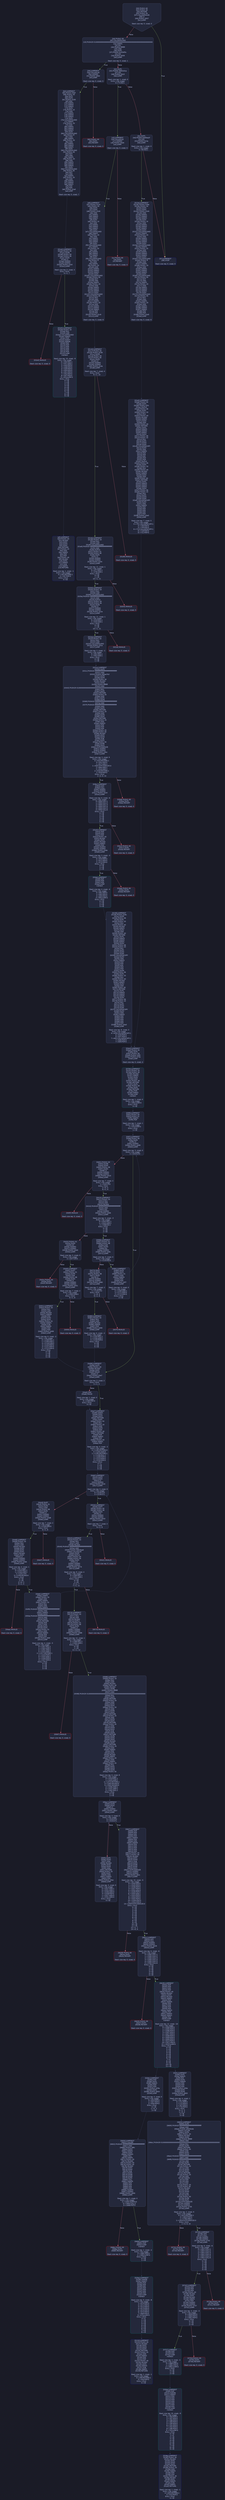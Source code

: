 digraph G {
    node [shape=box, style="filled, rounded", color="#565f89", fontcolor="#c0caf5", fontname="Helvetica", fillcolor="#24283b"];
    edge [color="#414868", fontcolor="#c0caf5", fontname="Helvetica"];
    bgcolor="#1a1b26";
    0 [ label = "[00] PUSH1 60
[02] PUSH1 40
[04] MSTORE
[05] PUSH1 04
[07] CALLDATASIZE
[08] LT
[09] PUSH2 0057
[0c] JUMPI

Stack size req: 0, sizeΔ: 0
" shape = invhouse]
    1 [ label = "[0d] PUSH1 00
[0f] CALLDATALOAD
[10] PUSH29 0100000000000000000000000000000000000000000000000000000000
[2e] SWAP1
[2f] DIV
[30] PUSH4 ffffffff
[35] AND
[36] DUP1
[37] PUSH4 4102bf5c
[3c] EQ
[3d] PUSH2 0059
[40] JUMPI

Stack size req: 0, sizeΔ: 1
"]
    2 [ label = "[41] DUP1
[42] PUSH4 4981b3ca
[47] EQ
[48] PUSH2 00c5
[4b] JUMPI

Stack size req: 1, sizeΔ: 0
Entry->Op usage:
	0->71:EQ:1
"]
    3 [ label = "[4c] DUP1
[4d] PUSH4 bdd5be2f
[52] EQ
[53] PUSH2 013a
[56] JUMPI

Stack size req: 1, sizeΔ: 0
Entry->Op usage:
	0->82:EQ:1
"]
    4 [ label = "[57] JUMPDEST
[58] STOP

Stack size req: 0, sizeΔ: 0
" color = "darkblue"]
    5 [ label = "[59] JUMPDEST
[5a] CALLVALUE
[5b] ISZERO
[5c] PUSH2 0064
[5f] JUMPI

Stack size req: 0, sizeΔ: 0
"]
    6 [ label = "[60] PUSH1 00
[62] DUP1
[63] REVERT

Stack size req: 0, sizeΔ: 0
" color = "red"]
    7 [ label = "[64] JUMPDEST
[65] PUSH2 00af
[68] PUSH1 04
[6a] DUP1
[6b] DUP1
[6c] PUSH2 0100
[6f] ADD
[70] SWAP1
[71] SWAP2
[72] SWAP1
[73] DUP1
[74] PUSH1 c0
[76] ADD
[77] SWAP1
[78] SWAP2
[79] SWAP1
[7a] DUP1
[7b] CALLDATALOAD
[7c] SWAP1
[7d] PUSH1 20
[7f] ADD
[80] SWAP1
[81] SWAP2
[82] SWAP1
[83] DUP1
[84] CALLDATALOAD
[85] PUSH1 ff
[87] AND
[88] SWAP1
[89] PUSH1 20
[8b] ADD
[8c] SWAP1
[8d] SWAP2
[8e] SWAP1
[8f] DUP1
[90] CALLDATALOAD
[91] PUSH1 00
[93] NOT
[94] AND
[95] SWAP1
[96] PUSH1 20
[98] ADD
[99] SWAP1
[9a] SWAP2
[9b] SWAP1
[9c] DUP1
[9d] CALLDATALOAD
[9e] PUSH1 00
[a0] NOT
[a1] AND
[a2] SWAP1
[a3] PUSH1 20
[a5] ADD
[a6] SWAP1
[a7] SWAP2
[a8] SWAP1
[a9] POP
[aa] POP
[ab] PUSH2 01a4
[ae] JUMP

Stack size req: 0, sizeΔ: 7
"]
    8 [ label = "[af] JUMPDEST
[b0] PUSH1 40
[b2] MLOAD
[b3] DUP1
[b4] DUP3
[b5] DUP2
[b6] MSTORE
[b7] PUSH1 20
[b9] ADD
[ba] SWAP2
[bb] POP
[bc] POP
[bd] PUSH1 40
[bf] MLOAD
[c0] DUP1
[c1] SWAP2
[c2] SUB
[c3] SWAP1
[c4] RETURN

Stack size req: 1, sizeΔ: -1
Entry->Op usage:
	0->182:MSTORE:1
	0->187:POP:0
Entry->Exit:
	0->😵
" color = "darkblue"]
    9 [ label = "[c5] JUMPDEST
[c6] CALLVALUE
[c7] ISZERO
[c8] PUSH2 00d0
[cb] JUMPI

Stack size req: 0, sizeΔ: 0
"]
    10 [ label = "[cc] PUSH1 00
[ce] DUP1
[cf] REVERT

Stack size req: 0, sizeΔ: 0
" color = "red"]
    11 [ label = "[d0] JUMPDEST
[d1] PUSH2 0124
[d4] PUSH1 04
[d6] DUP1
[d7] DUP1
[d8] PUSH2 0100
[db] ADD
[dc] SWAP1
[dd] SWAP2
[de] SWAP1
[df] DUP1
[e0] PUSH1 c0
[e2] ADD
[e3] SWAP1
[e4] SWAP2
[e5] SWAP1
[e6] DUP1
[e7] CALLDATALOAD
[e8] SWAP1
[e9] PUSH1 20
[eb] ADD
[ec] SWAP1
[ed] SWAP2
[ee] SWAP1
[ef] DUP1
[f0] CALLDATALOAD
[f1] SWAP1
[f2] PUSH1 20
[f4] ADD
[f5] SWAP1
[f6] SWAP2
[f7] SWAP1
[f8] DUP1
[f9] CALLDATALOAD
[fa] PUSH1 ff
[fc] AND
[fd] SWAP1
[fe] PUSH1 20
[0100] ADD
[0101] SWAP1
[0102] SWAP2
[0103] SWAP1
[0104] DUP1
[0105] CALLDATALOAD
[0106] PUSH1 00
[0108] NOT
[0109] AND
[010a] SWAP1
[010b] PUSH1 20
[010d] ADD
[010e] SWAP1
[010f] SWAP2
[0110] SWAP1
[0111] DUP1
[0112] CALLDATALOAD
[0113] PUSH1 00
[0115] NOT
[0116] AND
[0117] SWAP1
[0118] PUSH1 20
[011a] ADD
[011b] SWAP1
[011c] SWAP2
[011d] SWAP1
[011e] POP
[011f] POP
[0120] PUSH2 01c6
[0123] JUMP

Stack size req: 0, sizeΔ: 8
"]
    12 [ label = "[0124] JUMPDEST
[0125] PUSH1 40
[0127] MLOAD
[0128] DUP1
[0129] DUP3
[012a] DUP2
[012b] MSTORE
[012c] PUSH1 20
[012e] ADD
[012f] SWAP2
[0130] POP
[0131] POP
[0132] PUSH1 40
[0134] MLOAD
[0135] DUP1
[0136] SWAP2
[0137] SUB
[0138] SWAP1
[0139] RETURN

Stack size req: 1, sizeΔ: -1
Entry->Op usage:
	0->299:MSTORE:1
	0->304:POP:0
Entry->Exit:
	0->😵
" color = "darkblue"]
    13 [ label = "[013a] JUMPDEST
[013b] PUSH2 018e
[013e] PUSH1 04
[0140] DUP1
[0141] DUP1
[0142] PUSH2 0100
[0145] ADD
[0146] SWAP1
[0147] SWAP2
[0148] SWAP1
[0149] DUP1
[014a] PUSH1 c0
[014c] ADD
[014d] SWAP1
[014e] SWAP2
[014f] SWAP1
[0150] DUP1
[0151] CALLDATALOAD
[0152] SWAP1
[0153] PUSH1 20
[0155] ADD
[0156] SWAP1
[0157] SWAP2
[0158] SWAP1
[0159] DUP1
[015a] CALLDATALOAD
[015b] SWAP1
[015c] PUSH1 20
[015e] ADD
[015f] SWAP1
[0160] SWAP2
[0161] SWAP1
[0162] DUP1
[0163] CALLDATALOAD
[0164] PUSH1 ff
[0166] AND
[0167] SWAP1
[0168] PUSH1 20
[016a] ADD
[016b] SWAP1
[016c] SWAP2
[016d] SWAP1
[016e] DUP1
[016f] CALLDATALOAD
[0170] PUSH1 00
[0172] NOT
[0173] AND
[0174] SWAP1
[0175] PUSH1 20
[0177] ADD
[0178] SWAP1
[0179] SWAP2
[017a] SWAP1
[017b] DUP1
[017c] CALLDATALOAD
[017d] PUSH1 00
[017f] NOT
[0180] AND
[0181] SWAP1
[0182] PUSH1 20
[0184] ADD
[0185] SWAP1
[0186] SWAP2
[0187] SWAP1
[0188] POP
[0189] POP
[018a] PUSH2 02a5
[018d] JUMP

Stack size req: 0, sizeΔ: 8
"]
    14 [ label = "[018e] JUMPDEST
[018f] PUSH1 40
[0191] MLOAD
[0192] DUP1
[0193] DUP3
[0194] DUP2
[0195] MSTORE
[0196] PUSH1 20
[0198] ADD
[0199] SWAP2
[019a] POP
[019b] POP
[019c] PUSH1 40
[019e] MLOAD
[019f] DUP1
[01a0] SWAP2
[01a1] SUB
[01a2] SWAP1
[01a3] RETURN

Stack size req: 1, sizeΔ: -1
Entry->Op usage:
	0->405:MSTORE:1
	0->410:POP:0
Entry->Exit:
	0->😵
" color = "darkblue"]
    15 [ label = "[01a4] JUMPDEST
[01a5] PUSH1 00
[01a7] DUP6
[01a8] PUSH1 00
[01aa] PUSH1 06
[01ac] DUP2
[01ad] LT
[01ae] ISZERO
[01af] ISZERO
[01b0] PUSH2 01b5
[01b3] JUMPI

Stack size req: 5, sizeΔ: 3
Entry->Exit:
	4->1, 7
"]
    16 [ label = "[01b4] INVALID

Stack size req: 0, sizeΔ: 0
" color = "red"]
    17 [ label = "[01b5] JUMPDEST
[01b6] PUSH1 20
[01b8] MUL
[01b9] ADD
[01ba] CALLDATALOAD
[01bb] SWAP1
[01bc] POP
[01bd] SWAP7
[01be] SWAP6
[01bf] POP
[01c0] POP
[01c1] POP
[01c2] POP
[01c3] POP
[01c4] POP
[01c5] JUMP
Indirect!

Stack size req: 10, sizeΔ: -9
Entry->Op usage:
	0->440:MUL:1
	1->441:ADD:1
	2->444:POP:0
	3->448:POP:0
	4->449:POP:0
	5->450:POP:0
	6->451:POP:0
	7->452:POP:0
	8->447:POP:0
	9->453:JUMP:0
Entry->Exit:
	0->😵
	1->😵
	2->😵
	3->😵
	4->😵
	5->😵
	6->😵
	7->😵
	8->😵
	9->😵
" color = "teal"]
    18 [ label = "[01c6] JUMPDEST
[01c7] PUSH1 00
[01c9] PUSH2 0238
[01cc] DUP9
[01cd] PUSH1 00
[01cf] PUSH1 08
[01d1] DUP2
[01d2] LT
[01d3] ISZERO
[01d4] ISZERO
[01d5] PUSH2 01da
[01d8] JUMPI

Stack size req: 7, sizeΔ: 4
Entry->Exit:
	6->1, 10
"]
    19 [ label = "[01d9] INVALID

Stack size req: 0, sizeΔ: 0
" color = "red"]
    20 [ label = "[01da] JUMPDEST
[01db] PUSH1 20
[01dd] MUL
[01de] ADD
[01df] CALLDATALOAD
[01e0] PUSH20 ffffffffffffffffffffffffffffffffffffffff
[01f5] AND
[01f6] DUP10
[01f7] PUSH1 01
[01f9] PUSH1 08
[01fb] DUP2
[01fc] LT
[01fd] ISZERO
[01fe] ISZERO
[01ff] PUSH2 0204
[0202] JUMPI

Stack size req: 11, sizeΔ: 1
Entry->Op usage:
	0->477:MUL:1
	1->478:ADD:1
Entry->Exit:
	0->😵
	1->😵
	10->1, 11
"]
    21 [ label = "[0203] INVALID

Stack size req: 0, sizeΔ: 0
" color = "red"]
    22 [ label = "[0204] JUMPDEST
[0205] PUSH1 20
[0207] MUL
[0208] ADD
[0209] CALLDATALOAD
[020a] PUSH20 ffffffffffffffffffffffffffffffffffffffff
[021f] AND
[0220] DUP10
[0221] PUSH1 00
[0223] PUSH1 06
[0225] DUP2
[0226] LT
[0227] ISZERO
[0228] ISZERO
[0229] PUSH2 022e
[022c] JUMPI

Stack size req: 11, sizeΔ: 1
Entry->Op usage:
	0->519:MUL:1
	1->520:ADD:1
Entry->Exit:
	0->😵
	1->😵
	10->1, 11
"]
    23 [ label = "[022d] INVALID

Stack size req: 0, sizeΔ: 0
" color = "red"]
    24 [ label = "[022e] JUMPDEST
[022f] PUSH1 20
[0231] MUL
[0232] ADD
[0233] CALLDATALOAD
[0234] PUSH2 031a
[0237] JUMP

Stack size req: 2, sizeΔ: -1
Entry->Op usage:
	0->561:MUL:1
	1->562:ADD:1
Entry->Exit:
	0->😵
	1->😵
"]
    25 [ label = "[0238] JUMPDEST
[0239] PUSH2 028c
[023c] DUP9
[023d] PUSH1 08
[023f] DUP1
[0240] PUSH1 20
[0242] MUL
[0243] PUSH1 40
[0245] MLOAD
[0246] SWAP1
[0247] DUP2
[0248] ADD
[0249] PUSH1 40
[024b] MSTORE
[024c] DUP1
[024d] SWAP3
[024e] SWAP2
[024f] SWAP1
[0250] DUP3
[0251] PUSH1 08
[0253] PUSH1 20
[0255] MUL
[0256] DUP1
[0257] DUP3
[0258] DUP5
[0259] CALLDATACOPY
[025a] DUP3
[025b] ADD
[025c] SWAP2
[025d] POP
[025e] POP
[025f] POP
[0260] POP
[0261] POP
[0262] DUP9
[0263] PUSH1 06
[0265] DUP1
[0266] PUSH1 20
[0268] MUL
[0269] PUSH1 40
[026b] MLOAD
[026c] SWAP1
[026d] DUP2
[026e] ADD
[026f] PUSH1 40
[0271] MSTORE
[0272] DUP1
[0273] SWAP3
[0274] SWAP2
[0275] SWAP1
[0276] DUP3
[0277] PUSH1 06
[0279] PUSH1 20
[027b] MUL
[027c] DUP1
[027d] DUP3
[027e] DUP5
[027f] CALLDATACOPY
[0280] DUP3
[0281] ADD
[0282] SWAP2
[0283] POP
[0284] POP
[0285] POP
[0286] POP
[0287] POP
[0288] PUSH2 03e3
[028b] JUMP

Stack size req: 8, sizeΔ: 3
Entry->Op usage:
	6->639:CALLDATACOPY:1
	6->644:POP:0
	6->647:POP:0
	7->601:CALLDATACOPY:1
	7->606:POP:0
	7->609:POP:0
"]
    26 [ label = "[028c] JUMPDEST
[028d] POP
[028e] DUP1
[028f] SWAP2
[0290] POP
[0291] POP
[0292] PUSH2 029a
[0295] DUP2
[0296] PUSH2 0650
[0299] JUMP

Stack size req: 3, sizeΔ: 0
Entry->Op usage:
	0->653:POP:0
	1->657:POP:0
	2->656:POP:0
Entry->Exit:
	0->😵
	1->0, 2
	2->😵
"]
    27 [ label = "[029a] JUMPDEST
[029b] SWAP8
[029c] SWAP7
[029d] POP
[029e] POP
[029f] POP
[02a0] POP
[02a1] POP
[02a2] POP
[02a3] POP
[02a4] JUMP
Indirect!

Stack size req: 9, sizeΔ: -8
Entry->Op usage:
	1->670:POP:0
	2->671:POP:0
	3->672:POP:0
	4->673:POP:0
	5->674:POP:0
	6->675:POP:0
	7->669:POP:0
	8->676:JUMP:0
Entry->Exit:
	0->0
	1->😵
	2->😵
	3->😵
	4->😵
	5->😵
	6->😵
	7->😵
	8->😵
" color = "teal"]
    28 [ label = "[02a5] JUMPDEST
[02a6] PUSH1 00
[02a8] DUP1
[02a9] PUSH2 02fc
[02ac] DUP10
[02ad] PUSH1 08
[02af] DUP1
[02b0] PUSH1 20
[02b2] MUL
[02b3] PUSH1 40
[02b5] MLOAD
[02b6] SWAP1
[02b7] DUP2
[02b8] ADD
[02b9] PUSH1 40
[02bb] MSTORE
[02bc] DUP1
[02bd] SWAP3
[02be] SWAP2
[02bf] SWAP1
[02c0] DUP3
[02c1] PUSH1 08
[02c3] PUSH1 20
[02c5] MUL
[02c6] DUP1
[02c7] DUP3
[02c8] DUP5
[02c9] CALLDATACOPY
[02ca] DUP3
[02cb] ADD
[02cc] SWAP2
[02cd] POP
[02ce] POP
[02cf] POP
[02d0] POP
[02d1] POP
[02d2] DUP10
[02d3] PUSH1 06
[02d5] DUP1
[02d6] PUSH1 20
[02d8] MUL
[02d9] PUSH1 40
[02db] MLOAD
[02dc] SWAP1
[02dd] DUP2
[02de] ADD
[02df] PUSH1 40
[02e1] MSTORE
[02e2] DUP1
[02e3] SWAP3
[02e4] SWAP2
[02e5] SWAP1
[02e6] DUP3
[02e7] PUSH1 06
[02e9] PUSH1 20
[02eb] MUL
[02ec] DUP1
[02ed] DUP3
[02ee] DUP5
[02ef] CALLDATACOPY
[02f0] DUP3
[02f1] ADD
[02f2] SWAP2
[02f3] POP
[02f4] POP
[02f5] POP
[02f6] POP
[02f7] POP
[02f8] PUSH2 03e3
[02fb] JUMP

Stack size req: 7, sizeΔ: 5
Entry->Op usage:
	5->751:CALLDATACOPY:1
	5->756:POP:0
	5->759:POP:0
	6->713:CALLDATACOPY:1
	6->718:POP:0
	6->721:POP:0
"]
    29 [ label = "[02fc] JUMPDEST
[02fd] DUP1
[02fe] SWAP3
[02ff] POP
[0300] DUP2
[0301] SWAP4
[0302] POP
[0303] POP
[0304] POP
[0305] PUSH2 030e
[0308] DUP2
[0309] DUP4
[030a] PUSH2 0693
[030d] JUMP

Stack size req: 4, sizeΔ: 1
Entry->Op usage:
	0->771:POP:0
	1->772:POP:0
	2->767:POP:0
	3->770:POP:0
Entry->Exit:
	0->1, 3
	1->0, 4
	2->😵
	3->😵
"]
    30 [ label = "[030e] JUMPDEST
[030f] POP
[0310] SWAP8
[0311] SWAP7
[0312] POP
[0313] POP
[0314] POP
[0315] POP
[0316] POP
[0317] POP
[0318] POP
[0319] JUMP
Indirect!

Stack size req: 10, sizeΔ: -9
Entry->Op usage:
	0->783:POP:0
	2->787:POP:0
	3->788:POP:0
	4->789:POP:0
	5->790:POP:0
	6->791:POP:0
	7->792:POP:0
	8->786:POP:0
	9->793:JUMP:0
Entry->Exit:
	0->😵
	1->0
	2->😵
	3->😵
	4->😵
	5->😵
	6->😵
	7->😵
	8->😵
	9->😵
" color = "teal"]
    31 [ label = "[031a] JUMPDEST
[031b] DUP2
[031c] PUSH20 ffffffffffffffffffffffffffffffffffffffff
[0331] AND
[0332] PUSH4 095ea7b3
[0337] DUP5
[0338] DUP4
[0339] PUSH1 40
[033b] MLOAD
[033c] DUP4
[033d] PUSH4 ffffffff
[0342] AND
[0343] PUSH29 0100000000000000000000000000000000000000000000000000000000
[0361] MUL
[0362] DUP2
[0363] MSTORE
[0364] PUSH1 04
[0366] ADD
[0367] DUP1
[0368] DUP4
[0369] PUSH20 ffffffffffffffffffffffffffffffffffffffff
[037e] AND
[037f] PUSH20 ffffffffffffffffffffffffffffffffffffffff
[0394] AND
[0395] DUP2
[0396] MSTORE
[0397] PUSH1 20
[0399] ADD
[039a] DUP3
[039b] DUP2
[039c] MSTORE
[039d] PUSH1 20
[039f] ADD
[03a0] SWAP3
[03a1] POP
[03a2] POP
[03a3] POP
[03a4] PUSH1 20
[03a6] PUSH1 40
[03a8] MLOAD
[03a9] DUP1
[03aa] DUP4
[03ab] SUB
[03ac] DUP2
[03ad] PUSH1 00
[03af] DUP8
[03b0] DUP1
[03b1] EXTCODESIZE
[03b2] ISZERO
[03b3] ISZERO
[03b4] PUSH2 03bc
[03b7] JUMPI

Stack size req: 3, sizeΔ: 9
Entry->Op usage:
	0->924:MSTORE:1
	0->931:POP:0
	1->817:AND:1
	1->945:EXTCODESIZE:0
	2->894:AND:1
	2->916:AND:1
	2->918:MSTORE:1
	2->929:POP:0
Entry->Exit:
	1->0, 8, 10
"]
    32 [ label = "[03b8] PUSH1 00
[03ba] DUP1
[03bb] REVERT

Stack size req: 0, sizeΔ: 0
" color = "red"]
    33 [ label = "[03bc] JUMPDEST
[03bd] GAS
[03be] CALL
[03bf] ISZERO
[03c0] ISZERO
[03c1] PUSH2 03c9
[03c4] JUMPI

Stack size req: 6, sizeΔ: -6
Entry->Op usage:
	0->958:CALL:1
	1->958:CALL:2
	2->958:CALL:3
	3->958:CALL:4
	4->958:CALL:5
	5->958:CALL:6
Entry->Exit:
	0->😵
	1->😵
	2->😵
	3->😵
	4->😵
	5->😵
"]
    34 [ label = "[03c5] PUSH1 00
[03c7] DUP1
[03c8] REVERT

Stack size req: 0, sizeΔ: 0
" color = "red"]
    35 [ label = "[03c9] JUMPDEST
[03ca] POP
[03cb] POP
[03cc] POP
[03cd] PUSH1 40
[03cf] MLOAD
[03d0] DUP1
[03d1] MLOAD
[03d2] SWAP1
[03d3] POP
[03d4] ISZERO
[03d5] ISZERO
[03d6] PUSH2 03de
[03d9] JUMPI

Stack size req: 3, sizeΔ: -3
Entry->Op usage:
	0->970:POP:0
	1->971:POP:0
	2->972:POP:0
Entry->Exit:
	0->😵
	1->😵
	2->😵
"]
    36 [ label = "[03da] PUSH1 00
[03dc] DUP1
[03dd] REVERT

Stack size req: 0, sizeΔ: 0
" color = "red"]
    37 [ label = "[03de] JUMPDEST
[03df] POP
[03e0] POP
[03e1] POP
[03e2] JUMP
Indirect!

Stack size req: 4, sizeΔ: -4
Entry->Op usage:
	0->991:POP:0
	1->992:POP:0
	2->993:POP:0
	3->994:JUMP:0
Entry->Exit:
	0->😵
	1->😵
	2->😵
	3->😵
" color = "teal"]
    38 [ label = "[03e3] JUMPDEST
[03e4] PUSH1 00
[03e6] DUP1
[03e7] PUSH1 00
[03e9] PUSH2 03f0
[03ec] PUSH2 075b
[03ef] JUMP

Stack size req: 0, sizeΔ: 4
"]
    39 [ label = "[03f0] JUMPDEST
[03f1] PUSH1 00
[03f3] PUSH1 01
[03f5] SWAP3
[03f6] POP

Stack size req: 2, sizeΔ: 1
Entry->Op usage:
	1->1014:POP:0
Entry->Exit:
	1->😵
"]
    40 [ label = "[03f7] JUMPDEST
[03f8] PUSH1 08
[03fa] DUP4
[03fb] LT
[03fc] ISZERO
[03fd] PUSH2 0499
[0400] JUMPI

Stack size req: 3, sizeΔ: 0
Entry->Op usage:
	2->1019:LT:0
"]
    41 [ label = "[0401] PUSH1 00
[0403] DUP8
[0404] DUP5
[0405] PUSH1 08
[0407] DUP2
[0408] LT
[0409] ISZERO
[040a] ISZERO
[040b] PUSH2 0410
[040e] JUMPI

Stack size req: 7, sizeΔ: 3
Entry->Op usage:
	2->1032:LT:0
Entry->Exit:
	2->0, 5
	6->1, 9
"]
    42 [ label = "[040f] INVALID

Stack size req: 0, sizeΔ: 0
" color = "red"]
    43 [ label = "[0410] JUMPDEST
[0411] PUSH1 20
[0413] MUL
[0414] ADD
[0415] MLOAD
[0416] PUSH20 ffffffffffffffffffffffffffffffffffffffff
[042b] AND
[042c] EQ
[042d] ISZERO
[042e] PUSH2 0466
[0431] JUMPI

Stack size req: 3, sizeΔ: -3
Entry->Op usage:
	0->1043:MUL:1
	1->1044:ADD:1
	2->1068:EQ:1
Entry->Exit:
	0->😵
	1->😵
	2->😵
"]
    44 [ label = "[0432] PUSH1 01
[0434] DUP4
[0435] GT
[0436] ISZERO
[0437] ISZERO
[0438] PUSH2 0440
[043b] JUMPI

Stack size req: 3, sizeΔ: 0
Entry->Op usage:
	2->1077:GT:0
"]
    45 [ label = "[043c] PUSH1 00
[043e] DUP1
[043f] REVERT

Stack size req: 0, sizeΔ: 0
" color = "red"]
    46 [ label = "[0440] JUMPDEST
[0441] DUP7
[0442] PUSH1 01
[0444] DUP5
[0445] SUB
[0446] PUSH1 08
[0448] DUP2
[0449] LT
[044a] ISZERO
[044b] ISZERO
[044c] PUSH2 0451
[044f] JUMPI

Stack size req: 7, sizeΔ: 2
Entry->Op usage:
	2->1093:SUB:0
Entry->Exit:
	6->1, 8
"]
    47 [ label = "[0450] INVALID

Stack size req: 0, sizeΔ: 0
" color = "red"]
    48 [ label = "[0451] JUMPDEST
[0452] PUSH1 20
[0454] MUL
[0455] ADD
[0456] MLOAD
[0457] SWAP4
[0458] POP
[0459] DUP3
[045a] DUP1
[045b] PUSH1 01
[045d] SWAP1
[045e] SUB
[045f] SWAP4
[0460] POP
[0461] POP
[0462] PUSH2 0499
[0465] JUMP

Stack size req: 6, sizeΔ: -2
Entry->Op usage:
	0->1108:MUL:1
	1->1109:ADD:1
	4->1118:SUB:0
	4->1120:POP:0
	4->1121:POP:0
	5->1112:POP:0
Entry->Exit:
	0->😵
	1->😵
	4->😵
	5->😵
"]
    49 [ label = "[0466] JUMPDEST
[0467] PUSH1 01
[0469] PUSH1 08
[046b] SUB
[046c] DUP4
[046d] EQ
[046e] ISZERO
[046f] PUSH2 048c
[0472] JUMPI

Stack size req: 3, sizeΔ: 0
Entry->Op usage:
	2->1133:EQ:0
"]
    50 [ label = "[0473] DUP7
[0474] DUP4
[0475] PUSH1 08
[0477] DUP2
[0478] LT
[0479] ISZERO
[047a] ISZERO
[047b] PUSH2 0480
[047e] JUMPI

Stack size req: 7, sizeΔ: 2
Entry->Op usage:
	2->1144:LT:0
Entry->Exit:
	2->0, 4
	6->1, 8
"]
    51 [ label = "[047f] INVALID

Stack size req: 0, sizeΔ: 0
" color = "red"]
    52 [ label = "[0480] JUMPDEST
[0481] PUSH1 20
[0483] MUL
[0484] ADD
[0485] MLOAD
[0486] SWAP4
[0487] POP
[0488] PUSH2 0499
[048b] JUMP

Stack size req: 6, sizeΔ: -2
Entry->Op usage:
	0->1155:MUL:1
	1->1156:ADD:1
	5->1159:POP:0
Entry->Exit:
	0->😵
	1->😵
	5->😵
"]
    53 [ label = "[048c] JUMPDEST
[048d] DUP3
[048e] DUP1
[048f] PUSH1 01
[0491] ADD
[0492] SWAP4
[0493] POP
[0494] POP
[0495] PUSH2 03f7
[0498] JUMP

Stack size req: 3, sizeΔ: 0
Entry->Op usage:
	2->1169:ADD:1
	2->1171:POP:0
	2->1172:POP:0
Entry->Exit:
	2->😵
"]
    54 [ label = "[0499] JUMPDEST
[049a] DUP3
[049b] PUSH1 40
[049d] MLOAD
[049e] DUP1
[049f] MSIZE
[04a0] LT
[04a1] PUSH2 04a7
[04a4] JUMPI

Stack size req: 3, sizeΔ: 2
Entry->Exit:
	2->1, 4
"]
    55 [ label = "[04a5] POP
[04a6] MSIZE

Stack size req: 1, sizeΔ: 0
Entry->Op usage:
	0->1189:POP:0
Entry->Exit:
	0->😵
"]
    56 [ label = "[04a7] JUMPDEST
[04a8] SWAP1
[04a9] DUP1
[04aa] DUP3
[04ab] MSTORE
[04ac] DUP1
[04ad] PUSH1 20
[04af] MUL
[04b0] PUSH1 20
[04b2] ADD
[04b3] DUP3
[04b4] ADD
[04b5] PUSH1 40
[04b7] MSTORE
[04b8] POP
[04b9] SWAP2
[04ba] POP
[04bb] PUSH1 00
[04bd] SWAP1
[04be] POP

Stack size req: 4, sizeΔ: -2
Entry->Op usage:
	0->1195:MSTORE:0
	0->1204:ADD:0
	1->1195:MSTORE:1
	1->1199:MUL:1
	1->1208:POP:0
	2->1214:POP:0
	3->1210:POP:0
Entry->Exit:
	0->1
	1->😵
	2->😵
	3->😵
"]
    57 [ label = "[04bf] JUMPDEST
[04c0] DUP3
[04c1] DUP2
[04c2] LT
[04c3] ISZERO
[04c4] PUSH2 0534
[04c7] JUMPI

Stack size req: 3, sizeΔ: 0
Entry->Op usage:
	0->1218:LT:0
	2->1218:LT:1
"]
    58 [ label = "[04c8] DUP7
[04c9] PUSH1 01
[04cb] DUP3
[04cc] ADD
[04cd] PUSH1 08
[04cf] DUP2
[04d0] LT
[04d1] ISZERO
[04d2] ISZERO
[04d3] PUSH2 04d8
[04d6] JUMPI

Stack size req: 7, sizeΔ: 2
Entry->Op usage:
	0->1228:ADD:0
Entry->Exit:
	6->1, 8
"]
    59 [ label = "[04d7] INVALID

Stack size req: 0, sizeΔ: 0
" color = "red"]
    60 [ label = "[04d8] JUMPDEST
[04d9] PUSH1 20
[04db] MUL
[04dc] ADD
[04dd] MLOAD
[04de] DUP3
[04df] DUP3
[04e0] DUP2
[04e1] MLOAD
[04e2] DUP2
[04e3] LT
[04e4] ISZERO
[04e5] ISZERO
[04e6] PUSH2 04eb
[04e9] JUMPI

Stack size req: 4, sizeΔ: 1
Entry->Op usage:
	0->1243:MUL:1
	1->1244:ADD:1
	2->1251:LT:0
	3->1249:MLOAD:0
Entry->Exit:
	0->😵
	1->😵
	2->0, 3
	3->1, 4
"]
    61 [ label = "[04ea] INVALID

Stack size req: 0, sizeΔ: 0
" color = "red"]
    62 [ label = "[04eb] JUMPDEST
[04ec] SWAP1
[04ed] PUSH1 20
[04ef] ADD
[04f0] SWAP1
[04f1] PUSH1 20
[04f3] MUL
[04f4] ADD
[04f5] SWAP1
[04f6] PUSH20 ffffffffffffffffffffffffffffffffffffffff
[050b] AND
[050c] SWAP1
[050d] DUP2
[050e] PUSH20 ffffffffffffffffffffffffffffffffffffffff
[0523] AND
[0524] DUP2
[0525] MSTORE
[0526] POP
[0527] POP
[0528] DUP1
[0529] DUP1
[052a] PUSH1 01
[052c] ADD
[052d] SWAP2
[052e] POP
[052f] POP
[0530] PUSH2 04bf
[0533] JUMP

Stack size req: 4, sizeΔ: -3
Entry->Op usage:
	0->1267:MUL:1
	1->1263:ADD:1
	2->1291:AND:1
	2->1315:AND:1
	2->1317:MSTORE:1
	2->1319:POP:0
	3->1324:ADD:1
	3->1326:POP:0
	3->1327:POP:0
Entry->Exit:
	0->😵
	1->😵
	2->😵
	3->😵
"]
    63 [ label = "[0534] JUMPDEST
[0535] DUP7
[0536] PUSH1 00
[0538] PUSH1 08
[053a] DUP2
[053b] LT
[053c] ISZERO
[053d] ISZERO
[053e] PUSH2 0543
[0541] JUMPI

Stack size req: 7, sizeΔ: 2
Entry->Exit:
	6->1, 8
"]
    64 [ label = "[0542] INVALID

Stack size req: 0, sizeΔ: 0
" color = "red"]
    65 [ label = "[0543] JUMPDEST
[0544] PUSH1 20
[0546] MUL
[0547] ADD
[0548] MLOAD
[0549] PUSH20 ffffffffffffffffffffffffffffffffffffffff
[055e] AND
[055f] PUSH4 f0843ba9
[0564] CALLVALUE
[0565] DUP5
[0566] DUP10
[0567] PUSH1 00
[0569] PUSH1 06
[056b] DUP2
[056c] LT
[056d] ISZERO
[056e] ISZERO
[056f] PUSH2 0574
[0572] JUMPI

Stack size req: 8, sizeΔ: 4
Entry->Op usage:
	0->1350:MUL:1
	1->1351:ADD:1
Entry->Exit:
	0->😵
	1->😵
	3->2, 7
	7->1, 11
"]
    66 [ label = "[0573] INVALID

Stack size req: 0, sizeΔ: 0
" color = "red"]
    67 [ label = "[0574] JUMPDEST
[0575] PUSH1 20
[0577] MUL
[0578] ADD
[0579] MLOAD
[057a] DUP11
[057b] PUSH1 01
[057d] PUSH1 06
[057f] DUP2
[0580] LT
[0581] ISZERO
[0582] ISZERO
[0583] PUSH2 0588
[0586] JUMPI

Stack size req: 12, sizeΔ: 1
Entry->Op usage:
	0->1399:MUL:1
	1->1400:ADD:1
Entry->Exit:
	0->😵
	1->😵
	11->1, 12
"]
    68 [ label = "[0587] INVALID

Stack size req: 0, sizeΔ: 0
" color = "red"]
    69 [ label = "[0588] JUMPDEST
[0589] PUSH1 20
[058b] MUL
[058c] ADD
[058d] MLOAD
[058e] PUSH1 40
[0590] MLOAD
[0591] DUP6
[0592] PUSH4 ffffffff
[0597] AND
[0598] PUSH29 0100000000000000000000000000000000000000000000000000000000
[05b6] MUL
[05b7] DUP2
[05b8] MSTORE
[05b9] PUSH1 04
[05bb] ADD
[05bc] DUP1
[05bd] DUP1
[05be] PUSH1 20
[05c0] ADD
[05c1] DUP5
[05c2] DUP2
[05c3] MSTORE
[05c4] PUSH1 20
[05c6] ADD
[05c7] DUP4
[05c8] DUP2
[05c9] MSTORE
[05ca] PUSH1 20
[05cc] ADD
[05cd] DUP3
[05ce] DUP2
[05cf] SUB
[05d0] DUP3
[05d1] MSTORE
[05d2] DUP6
[05d3] DUP2
[05d4] DUP2
[05d5] MLOAD
[05d6] DUP2
[05d7] MSTORE
[05d8] PUSH1 20
[05da] ADD
[05db] SWAP2
[05dc] POP
[05dd] DUP1
[05de] MLOAD
[05df] SWAP1
[05e0] PUSH1 20
[05e2] ADD
[05e3] SWAP1
[05e4] PUSH1 20
[05e6] MUL
[05e7] DUP1
[05e8] DUP4
[05e9] DUP4
[05ea] PUSH1 00

Stack size req: 6, sizeΔ: 8
Entry->Op usage:
	0->1419:MUL:1
	1->1420:ADD:1
	2->1475:MSTORE:1
	3->1493:MLOAD:0
	3->1502:MLOAD:0
	3->1506:ADD:1
	5->1431:AND:1
	5->1462:MUL:1
Entry->Exit:
	0->😵
	1->😵
"]
    70 [ label = "[05ec] JUMPDEST
[05ed] DUP4
[05ee] DUP2
[05ef] LT
[05f0] ISZERO
[05f1] PUSH2 0607
[05f4] JUMPI

Stack size req: 4, sizeΔ: 0
Entry->Op usage:
	0->1519:LT:0
	3->1519:LT:1
"]
    71 [ label = "[05f5] DUP1
[05f6] DUP3
[05f7] ADD
[05f8] MLOAD
[05f9] DUP2
[05fa] DUP5
[05fb] ADD
[05fc] MSTORE
[05fd] PUSH1 20
[05ff] DUP2
[0600] ADD
[0601] SWAP1
[0602] POP
[0603] PUSH2 05ec
[0606] JUMP

Stack size req: 3, sizeΔ: 0
Entry->Op usage:
	0->1527:ADD:1
	0->1531:ADD:1
	0->1536:ADD:0
	0->1538:POP:0
	1->1527:ADD:0
	2->1531:ADD:0
Entry->Exit:
	0->😵
"]
    72 [ label = "[0607] JUMPDEST
[0608] POP
[0609] POP
[060a] POP
[060b] POP
[060c] SWAP1
[060d] POP
[060e] ADD
[060f] SWAP5
[0610] POP
[0611] POP
[0612] POP
[0613] POP
[0614] POP
[0615] PUSH1 20
[0617] PUSH1 40
[0619] MLOAD
[061a] DUP1
[061b] DUP4
[061c] SUB
[061d] DUP2
[061e] DUP6
[061f] DUP9
[0620] DUP1
[0621] EXTCODESIZE
[0622] ISZERO
[0623] ISZERO
[0624] PUSH2 062c
[0627] JUMPI

Stack size req: 15, sizeΔ: -5
Entry->Op usage:
	0->1544:POP:0
	1->1545:POP:0
	2->1546:POP:0
	3->1547:POP:0
	4->1550:ADD:0
	5->1549:POP:0
	6->1550:ADD:1
	7->1553:POP:0
	8->1554:POP:0
	9->1555:POP:0
	10->1556:POP:0
	11->1552:POP:0
	14->1569:EXTCODESIZE:0
Entry->Exit:
	0->😵
	1->😵
	2->😵
	3->😵
	4->😵
	5->😵
	6->😵
	7->😵
	8->😵
	9->😵
	10->😵
	11->😵
	12->1, 7
	14->0, 9
"]
    73 [ label = "[0628] PUSH1 00
[062a] DUP1
[062b] REVERT

Stack size req: 0, sizeΔ: 0
" color = "red"]
    74 [ label = "[062c] JUMPDEST
[062d] GAS
[062e] CALL
[062f] ISZERO
[0630] ISZERO
[0631] PUSH2 0639
[0634] JUMPI

Stack size req: 6, sizeΔ: -6
Entry->Op usage:
	0->1582:CALL:1
	1->1582:CALL:2
	2->1582:CALL:3
	3->1582:CALL:4
	4->1582:CALL:5
	5->1582:CALL:6
Entry->Exit:
	0->😵
	1->😵
	2->😵
	3->😵
	4->😵
	5->😵
"]
    75 [ label = "[0635] PUSH1 00
[0637] DUP1
[0638] REVERT

Stack size req: 0, sizeΔ: 0
" color = "red"]
    76 [ label = "[0639] JUMPDEST
[063a] POP
[063b] POP
[063c] POP
[063d] POP
[063e] PUSH1 40
[0640] MLOAD
[0641] DUP1
[0642] MLOAD
[0643] SWAP1
[0644] POP
[0645] SWAP5
[0646] POP
[0647] POP
[0648] POP
[0649] POP
[064a] SWAP3
[064b] POP
[064c] SWAP3
[064d] SWAP1
[064e] POP
[064f] JUMP
Indirect!

Stack size req: 12, sizeΔ: -10
Entry->Op usage:
	0->1594:POP:0
	1->1595:POP:0
	2->1596:POP:0
	3->1597:POP:0
	4->1607:POP:0
	5->1608:POP:0
	6->1609:POP:0
	8->1606:POP:0
	9->1614:POP:0
	10->1611:POP:0
	11->1615:JUMP:0
Entry->Exit:
	0->😵
	1->😵
	2->😵
	3->😵
	4->😵
	5->😵
	6->😵
	7->0
	8->😵
	9->😵
	10->😵
	11->😵
" color = "teal"]
    77 [ label = "[0650] JUMPDEST
[0651] CALLER
[0652] PUSH20 ffffffffffffffffffffffffffffffffffffffff
[0667] AND
[0668] PUSH2 08fc
[066b] DUP3
[066c] SWAP1
[066d] DUP2
[066e] ISZERO
[066f] MUL
[0670] SWAP1
[0671] PUSH1 40
[0673] MLOAD
[0674] PUSH1 00
[0676] PUSH1 40
[0678] MLOAD
[0679] DUP1
[067a] DUP4
[067b] SUB
[067c] DUP2
[067d] DUP6
[067e] DUP9
[067f] DUP9
[0680] CALL
[0681] SWAP4
[0682] POP
[0683] POP
[0684] POP
[0685] POP
[0686] ISZERO
[0687] ISZERO
[0688] PUSH2 0690
[068b] JUMPI

Stack size req: 1, sizeΔ: 0
Entry->Op usage:
	0->1646:ISZERO:0
	0->1664:CALL:2
	0->1668:POP:0
"]
    78 [ label = "[068c] PUSH1 00
[068e] DUP1
[068f] REVERT

Stack size req: 0, sizeΔ: 0
" color = "red"]
    79 [ label = "[0690] JUMPDEST
[0691] POP
[0692] JUMP
Indirect!

Stack size req: 2, sizeΔ: -2
Entry->Op usage:
	0->1681:POP:0
	1->1682:JUMP:0
Entry->Exit:
	0->😵
	1->😵
" color = "teal"]
    80 [ label = "[0693] JUMPDEST
[0694] DUP2
[0695] PUSH20 ffffffffffffffffffffffffffffffffffffffff
[06aa] AND
[06ab] PUSH4 a9059cbb
[06b0] CALLER
[06b1] DUP4
[06b2] PUSH1 40
[06b4] MLOAD
[06b5] DUP4
[06b6] PUSH4 ffffffff
[06bb] AND
[06bc] PUSH29 0100000000000000000000000000000000000000000000000000000000
[06da] MUL
[06db] DUP2
[06dc] MSTORE
[06dd] PUSH1 04
[06df] ADD
[06e0] DUP1
[06e1] DUP4
[06e2] PUSH20 ffffffffffffffffffffffffffffffffffffffff
[06f7] AND
[06f8] PUSH20 ffffffffffffffffffffffffffffffffffffffff
[070d] AND
[070e] DUP2
[070f] MSTORE
[0710] PUSH1 20
[0712] ADD
[0713] DUP3
[0714] DUP2
[0715] MSTORE
[0716] PUSH1 20
[0718] ADD
[0719] SWAP3
[071a] POP
[071b] POP
[071c] POP
[071d] PUSH1 20
[071f] PUSH1 40
[0721] MLOAD
[0722] DUP1
[0723] DUP4
[0724] SUB
[0725] DUP2
[0726] PUSH1 00
[0728] DUP8
[0729] DUP1
[072a] EXTCODESIZE
[072b] ISZERO
[072c] ISZERO
[072d] PUSH2 0735
[0730] JUMPI

Stack size req: 2, sizeΔ: 9
Entry->Op usage:
	0->1813:MSTORE:1
	0->1820:POP:0
	1->1706:AND:1
	1->1834:EXTCODESIZE:0
Entry->Exit:
	1->0, 8, 10
"]
    81 [ label = "[0731] PUSH1 00
[0733] DUP1
[0734] REVERT

Stack size req: 0, sizeΔ: 0
" color = "red"]
    82 [ label = "[0735] JUMPDEST
[0736] GAS
[0737] CALL
[0738] ISZERO
[0739] ISZERO
[073a] PUSH2 0742
[073d] JUMPI

Stack size req: 6, sizeΔ: -6
Entry->Op usage:
	0->1847:CALL:1
	1->1847:CALL:2
	2->1847:CALL:3
	3->1847:CALL:4
	4->1847:CALL:5
	5->1847:CALL:6
Entry->Exit:
	0->😵
	1->😵
	2->😵
	3->😵
	4->😵
	5->😵
"]
    83 [ label = "[073e] PUSH1 00
[0740] DUP1
[0741] REVERT

Stack size req: 0, sizeΔ: 0
" color = "red"]
    84 [ label = "[0742] JUMPDEST
[0743] POP
[0744] POP
[0745] POP
[0746] PUSH1 40
[0748] MLOAD
[0749] DUP1
[074a] MLOAD
[074b] SWAP1
[074c] POP
[074d] ISZERO
[074e] ISZERO
[074f] PUSH2 0757
[0752] JUMPI

Stack size req: 3, sizeΔ: -3
Entry->Op usage:
	0->1859:POP:0
	1->1860:POP:0
	2->1861:POP:0
Entry->Exit:
	0->😵
	1->😵
	2->😵
"]
    85 [ label = "[0753] PUSH1 00
[0755] DUP1
[0756] REVERT

Stack size req: 0, sizeΔ: 0
" color = "red"]
    86 [ label = "[0757] JUMPDEST
[0758] POP
[0759] POP
[075a] JUMP
Indirect!

Stack size req: 3, sizeΔ: -3
Entry->Op usage:
	0->1880:POP:0
	1->1881:POP:0
	2->1882:JUMP:0
Entry->Exit:
	0->😵
	1->😵
	2->😵
" color = "teal"]
    87 [ label = "[075b] JUMPDEST
[075c] PUSH1 20
[075e] PUSH1 40
[0760] MLOAD
[0761] SWAP1
[0762] DUP2
[0763] ADD
[0764] PUSH1 40
[0766] MSTORE
[0767] DUP1
[0768] PUSH1 00
[076a] DUP2
[076b] MSTORE
[076c] POP
[076d] SWAP1
[076e] JUMP
Indirect!

Stack size req: 1, sizeΔ: 0
Entry->Op usage:
	0->1902:JUMP:0
Entry->Exit:
	0->😵
" color = "teal"]
    0 -> 1 [ label = "False" color = "#f7768e"]
    0 -> 4 [ label = "True" color = "#9ece6a"]
    1 -> 2 [ label = "False" color = "#f7768e"]
    1 -> 5 [ label = "True" color = "#9ece6a"]
    2 -> 3 [ label = "False" color = "#f7768e"]
    2 -> 9 [ label = "True" color = "#9ece6a"]
    3 -> 4 [ label = "False" color = "#f7768e"]
    3 -> 13 [ label = "True" color = "#9ece6a"]
    5 -> 6 [ label = "False" color = "#f7768e"]
    5 -> 7 [ label = "True" color = "#9ece6a"]
    7 -> 15 [ ]
    9 -> 10 [ label = "False" color = "#f7768e"]
    9 -> 11 [ label = "True" color = "#9ece6a"]
    11 -> 18 [ ]
    13 -> 28 [ ]
    15 -> 16 [ label = "False" color = "#f7768e"]
    15 -> 17 [ label = "True" color = "#9ece6a"]
    18 -> 19 [ label = "False" color = "#f7768e"]
    18 -> 20 [ label = "True" color = "#9ece6a"]
    20 -> 21 [ label = "False" color = "#f7768e"]
    20 -> 22 [ label = "True" color = "#9ece6a"]
    22 -> 23 [ label = "False" color = "#f7768e"]
    22 -> 24 [ label = "True" color = "#9ece6a"]
    24 -> 31 [ ]
    25 -> 38 [ ]
    26 -> 77 [ ]
    28 -> 38 [ ]
    29 -> 80 [ ]
    31 -> 32 [ label = "False" color = "#f7768e"]
    31 -> 33 [ label = "True" color = "#9ece6a"]
    33 -> 34 [ label = "False" color = "#f7768e"]
    33 -> 35 [ label = "True" color = "#9ece6a"]
    35 -> 36 [ label = "False" color = "#f7768e"]
    35 -> 37 [ label = "True" color = "#9ece6a"]
    38 -> 87 [ ]
    39 -> 40 [ ]
    40 -> 41 [ label = "False" color = "#f7768e"]
    40 -> 54 [ label = "True" color = "#9ece6a"]
    41 -> 42 [ label = "False" color = "#f7768e"]
    41 -> 43 [ label = "True" color = "#9ece6a"]
    43 -> 44 [ label = "False" color = "#f7768e"]
    43 -> 49 [ label = "True" color = "#9ece6a"]
    44 -> 45 [ label = "False" color = "#f7768e"]
    44 -> 46 [ label = "True" color = "#9ece6a"]
    46 -> 47 [ label = "False" color = "#f7768e"]
    46 -> 48 [ label = "True" color = "#9ece6a"]
    48 -> 54 [ ]
    49 -> 50 [ label = "False" color = "#f7768e"]
    49 -> 53 [ label = "True" color = "#9ece6a"]
    50 -> 51 [ label = "False" color = "#f7768e"]
    50 -> 52 [ label = "True" color = "#9ece6a"]
    52 -> 54 [ ]
    53 -> 40 [ ]
    54 -> 55 [ label = "False" color = "#f7768e"]
    54 -> 56 [ label = "True" color = "#9ece6a"]
    55 -> 56 [ ]
    56 -> 57 [ ]
    57 -> 58 [ label = "False" color = "#f7768e"]
    57 -> 63 [ label = "True" color = "#9ece6a"]
    58 -> 59 [ label = "False" color = "#f7768e"]
    58 -> 60 [ label = "True" color = "#9ece6a"]
    60 -> 61 [ label = "False" color = "#f7768e"]
    60 -> 62 [ label = "True" color = "#9ece6a"]
    62 -> 57 [ ]
    63 -> 64 [ label = "False" color = "#f7768e"]
    63 -> 65 [ label = "True" color = "#9ece6a"]
    65 -> 66 [ label = "False" color = "#f7768e"]
    65 -> 67 [ label = "True" color = "#9ece6a"]
    67 -> 68 [ label = "False" color = "#f7768e"]
    67 -> 69 [ label = "True" color = "#9ece6a"]
    69 -> 70 [ ]
    70 -> 71 [ label = "False" color = "#f7768e"]
    70 -> 72 [ label = "True" color = "#9ece6a"]
    71 -> 70 [ ]
    72 -> 73 [ label = "False" color = "#f7768e"]
    72 -> 74 [ label = "True" color = "#9ece6a"]
    74 -> 75 [ label = "False" color = "#f7768e"]
    74 -> 76 [ label = "True" color = "#9ece6a"]
    77 -> 78 [ label = "False" color = "#f7768e"]
    77 -> 79 [ label = "True" color = "#9ece6a"]
    80 -> 81 [ label = "False" color = "#f7768e"]
    80 -> 82 [ label = "True" color = "#9ece6a"]
    82 -> 83 [ label = "False" color = "#f7768e"]
    82 -> 84 [ label = "True" color = "#9ece6a"]
    84 -> 85 [ label = "False" color = "#f7768e"]
    84 -> 86 [ label = "True" color = "#9ece6a"]
    17 -> 8 [ ]
    37 -> 25 [ ]
    87 -> 39 [ ]
    76 -> 26 [ ]
    79 -> 27 [ ]
    27 -> 12 [ ]
    76 -> 29 [ ]
    86 -> 30 [ ]
    30 -> 14 [ ]

}
